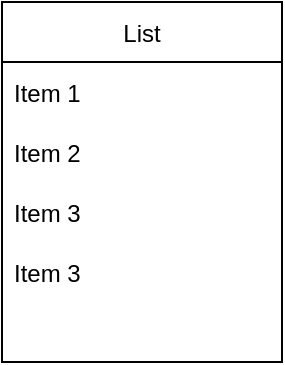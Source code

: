 <mxfile version="18.0.7" type="github">
  <diagram name="Page-1" id="9f46799a-70d6-7492-0946-bef42562c5a5">
    <mxGraphModel dx="1247" dy="677" grid="1" gridSize="10" guides="1" tooltips="1" connect="1" arrows="1" fold="1" page="1" pageScale="1" pageWidth="1100" pageHeight="850" background="none" math="0" shadow="0">
      <root>
        <mxCell id="0" />
        <mxCell id="1" parent="0" />
        <mxCell id="H7Uwpy4oKcIy4b7uqOJ4-17" value="List" style="swimlane;fontStyle=0;childLayout=stackLayout;horizontal=1;startSize=30;horizontalStack=0;resizeParent=1;resizeParentMax=0;resizeLast=0;collapsible=1;marginBottom=0;" vertex="1" parent="1">
          <mxGeometry x="540" y="470" width="140" height="180" as="geometry" />
        </mxCell>
        <mxCell id="H7Uwpy4oKcIy4b7uqOJ4-18" value="Item 1" style="text;strokeColor=none;fillColor=none;align=left;verticalAlign=middle;spacingLeft=4;spacingRight=4;overflow=hidden;points=[[0,0.5],[1,0.5]];portConstraint=eastwest;rotatable=0;" vertex="1" parent="H7Uwpy4oKcIy4b7uqOJ4-17">
          <mxGeometry y="30" width="140" height="30" as="geometry" />
        </mxCell>
        <mxCell id="H7Uwpy4oKcIy4b7uqOJ4-19" value="Item 2" style="text;strokeColor=none;fillColor=none;align=left;verticalAlign=middle;spacingLeft=4;spacingRight=4;overflow=hidden;points=[[0,0.5],[1,0.5]];portConstraint=eastwest;rotatable=0;" vertex="1" parent="H7Uwpy4oKcIy4b7uqOJ4-17">
          <mxGeometry y="60" width="140" height="30" as="geometry" />
        </mxCell>
        <mxCell id="H7Uwpy4oKcIy4b7uqOJ4-22" value="Item 3" style="text;strokeColor=none;fillColor=none;align=left;verticalAlign=middle;spacingLeft=4;spacingRight=4;overflow=hidden;points=[[0,0.5],[1,0.5]];portConstraint=eastwest;rotatable=0;" vertex="1" parent="H7Uwpy4oKcIy4b7uqOJ4-17">
          <mxGeometry y="90" width="140" height="30" as="geometry" />
        </mxCell>
        <mxCell id="H7Uwpy4oKcIy4b7uqOJ4-20" value="Item 3" style="text;strokeColor=none;fillColor=none;align=left;verticalAlign=middle;spacingLeft=4;spacingRight=4;overflow=hidden;points=[[0,0.5],[1,0.5]];portConstraint=eastwest;rotatable=0;" vertex="1" parent="H7Uwpy4oKcIy4b7uqOJ4-17">
          <mxGeometry y="120" width="140" height="30" as="geometry" />
        </mxCell>
        <mxCell id="H7Uwpy4oKcIy4b7uqOJ4-23" style="text;strokeColor=none;fillColor=none;align=left;verticalAlign=middle;spacingLeft=4;spacingRight=4;overflow=hidden;points=[[0,0.5],[1,0.5]];portConstraint=eastwest;rotatable=0;" vertex="1" parent="H7Uwpy4oKcIy4b7uqOJ4-17">
          <mxGeometry y="150" width="140" height="30" as="geometry" />
        </mxCell>
      </root>
    </mxGraphModel>
  </diagram>
</mxfile>

